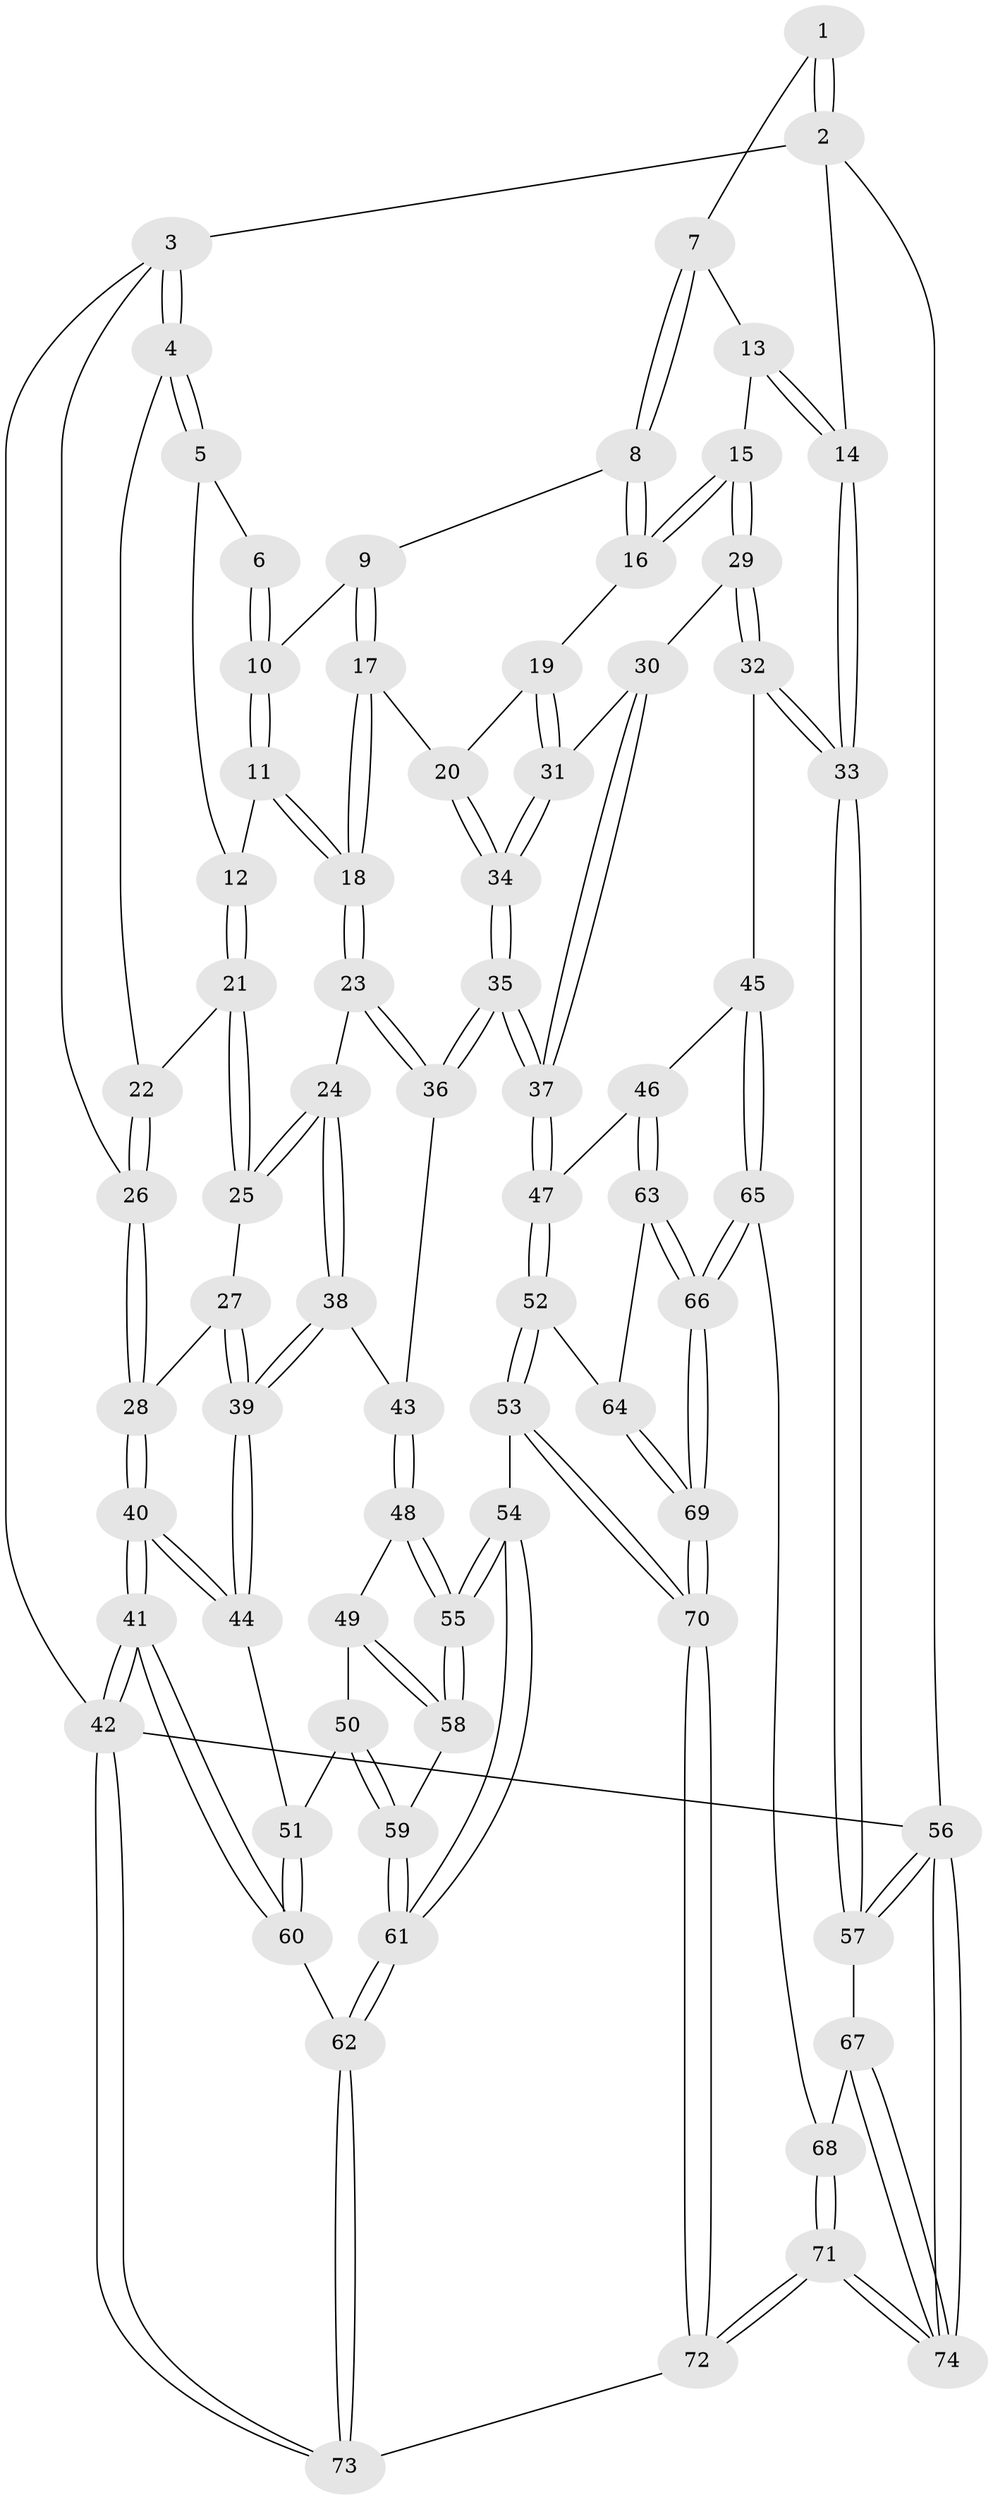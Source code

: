 // Generated by graph-tools (version 1.1) at 2025/12/02/27/25 16:12:00]
// undirected, 74 vertices, 182 edges
graph export_dot {
graph [start="1"]
  node [color=gray90,style=filled];
  1 [pos="+0.7373386645213857+0"];
  2 [pos="+1+0"];
  3 [pos="+0+0"];
  4 [pos="+0+0"];
  5 [pos="+0.22573733639145777+0"];
  6 [pos="+0.4761729933290949+0"];
  7 [pos="+0.7627741877840738+0.15659540154657187"];
  8 [pos="+0.6639853283566826+0.21195200821115054"];
  9 [pos="+0.5541782175338988+0.15614401080240473"];
  10 [pos="+0.5048461740053086+0.0553559452380928"];
  11 [pos="+0.3591461524596115+0.26518748883596893"];
  12 [pos="+0.2559486112388821+0.21152319062975844"];
  13 [pos="+0.8368116021896357+0.1919970832351857"];
  14 [pos="+1+0"];
  15 [pos="+0.8403995205496364+0.3185621400655373"];
  16 [pos="+0.6830998321503987+0.2898904958916276"];
  17 [pos="+0.49274951848194937+0.3216631094896613"];
  18 [pos="+0.4045256718731046+0.34092160732334426"];
  19 [pos="+0.6716942185412373+0.31455310014997584"];
  20 [pos="+0.5108061508719486+0.33644005665084453"];
  21 [pos="+0.19319169074624865+0.2889274701338507"];
  22 [pos="+0.16871258396041391+0.27771996176226943"];
  23 [pos="+0.38573139697756137+0.37345818904425115"];
  24 [pos="+0.22677389552723812+0.453249771434858"];
  25 [pos="+0.19191236755706528+0.32385535131412246"];
  26 [pos="+0+0.22014299534514395"];
  27 [pos="+0+0.3611224485436095"];
  28 [pos="+0+0.25422606129009506"];
  29 [pos="+0.9281954457396057+0.45183839158505645"];
  30 [pos="+0.7415572241638861+0.42296459078857235"];
  31 [pos="+0.6731063707592976+0.38061068720719987"];
  32 [pos="+1+0.5249221533658477"];
  33 [pos="+1+0.5339834350445254"];
  34 [pos="+0.5789593941906359+0.4615668321164603"];
  35 [pos="+0.5699356396269503+0.5336704121266248"];
  36 [pos="+0.4733914418068846+0.544629055210417"];
  37 [pos="+0.6148128637042506+0.5722483138028952"];
  38 [pos="+0.2090224510574732+0.49602079808881894"];
  39 [pos="+0.18407604451145498+0.5238240359181638"];
  40 [pos="+0+0.5326874553991306"];
  41 [pos="+0+0.9095124193117732"];
  42 [pos="+0+1"];
  43 [pos="+0.45427106273638257+0.559067913212499"];
  44 [pos="+0.17361806137406197+0.556904441687777"];
  45 [pos="+0.9153929251547293+0.5759516690764523"];
  46 [pos="+0.7762512915053937+0.6298035179150001"];
  47 [pos="+0.6431569137365668+0.6077648590907655"];
  48 [pos="+0.4334717364935105+0.6070005494134242"];
  49 [pos="+0.3122466112735212+0.6258184077267198"];
  50 [pos="+0.19813449335900038+0.6114947691353334"];
  51 [pos="+0.17604228849621414+0.5924936419820377"];
  52 [pos="+0.5809226757732431+0.7249141065431387"];
  53 [pos="+0.46699473269572617+0.8144714244992309"];
  54 [pos="+0.45755291618124505+0.81240380358336"];
  55 [pos="+0.42853084263366426+0.7286514559829776"];
  56 [pos="+1+1"];
  57 [pos="+1+0.7190175891068382"];
  58 [pos="+0.3968259475787442+0.7134973590646686"];
  59 [pos="+0.2377052389958855+0.6720245402326118"];
  60 [pos="+0+0.8224060815033176"];
  61 [pos="+0.30535625327230315+0.8812625489908961"];
  62 [pos="+0.2768529857434078+0.9135868076453141"];
  63 [pos="+0.7579257439012418+0.7468623230663601"];
  64 [pos="+0.6589790894685837+0.7849792604699921"];
  65 [pos="+0.8234637997845277+0.8617245168503999"];
  66 [pos="+0.7810382051070517+0.8676473280385621"];
  67 [pos="+1+0.8349479576291021"];
  68 [pos="+0.9206754260831768+0.8679884906610794"];
  69 [pos="+0.6953038722720112+0.961478226940847"];
  70 [pos="+0.6525575965539567+1"];
  71 [pos="+0.8115743101916503+1"];
  72 [pos="+0.6621309289036522+1"];
  73 [pos="+0.29318446352962935+1"];
  74 [pos="+0.8530778196298694+1"];
  1 -- 2;
  1 -- 2;
  1 -- 7;
  2 -- 3;
  2 -- 14;
  2 -- 56;
  3 -- 4;
  3 -- 4;
  3 -- 26;
  3 -- 42;
  4 -- 5;
  4 -- 5;
  4 -- 22;
  5 -- 6;
  5 -- 12;
  6 -- 10;
  6 -- 10;
  7 -- 8;
  7 -- 8;
  7 -- 13;
  8 -- 9;
  8 -- 16;
  8 -- 16;
  9 -- 10;
  9 -- 17;
  9 -- 17;
  10 -- 11;
  10 -- 11;
  11 -- 12;
  11 -- 18;
  11 -- 18;
  12 -- 21;
  12 -- 21;
  13 -- 14;
  13 -- 14;
  13 -- 15;
  14 -- 33;
  14 -- 33;
  15 -- 16;
  15 -- 16;
  15 -- 29;
  15 -- 29;
  16 -- 19;
  17 -- 18;
  17 -- 18;
  17 -- 20;
  18 -- 23;
  18 -- 23;
  19 -- 20;
  19 -- 31;
  19 -- 31;
  20 -- 34;
  20 -- 34;
  21 -- 22;
  21 -- 25;
  21 -- 25;
  22 -- 26;
  22 -- 26;
  23 -- 24;
  23 -- 36;
  23 -- 36;
  24 -- 25;
  24 -- 25;
  24 -- 38;
  24 -- 38;
  25 -- 27;
  26 -- 28;
  26 -- 28;
  27 -- 28;
  27 -- 39;
  27 -- 39;
  28 -- 40;
  28 -- 40;
  29 -- 30;
  29 -- 32;
  29 -- 32;
  30 -- 31;
  30 -- 37;
  30 -- 37;
  31 -- 34;
  31 -- 34;
  32 -- 33;
  32 -- 33;
  32 -- 45;
  33 -- 57;
  33 -- 57;
  34 -- 35;
  34 -- 35;
  35 -- 36;
  35 -- 36;
  35 -- 37;
  35 -- 37;
  36 -- 43;
  37 -- 47;
  37 -- 47;
  38 -- 39;
  38 -- 39;
  38 -- 43;
  39 -- 44;
  39 -- 44;
  40 -- 41;
  40 -- 41;
  40 -- 44;
  40 -- 44;
  41 -- 42;
  41 -- 42;
  41 -- 60;
  41 -- 60;
  42 -- 73;
  42 -- 73;
  42 -- 56;
  43 -- 48;
  43 -- 48;
  44 -- 51;
  45 -- 46;
  45 -- 65;
  45 -- 65;
  46 -- 47;
  46 -- 63;
  46 -- 63;
  47 -- 52;
  47 -- 52;
  48 -- 49;
  48 -- 55;
  48 -- 55;
  49 -- 50;
  49 -- 58;
  49 -- 58;
  50 -- 51;
  50 -- 59;
  50 -- 59;
  51 -- 60;
  51 -- 60;
  52 -- 53;
  52 -- 53;
  52 -- 64;
  53 -- 54;
  53 -- 70;
  53 -- 70;
  54 -- 55;
  54 -- 55;
  54 -- 61;
  54 -- 61;
  55 -- 58;
  55 -- 58;
  56 -- 57;
  56 -- 57;
  56 -- 74;
  56 -- 74;
  57 -- 67;
  58 -- 59;
  59 -- 61;
  59 -- 61;
  60 -- 62;
  61 -- 62;
  61 -- 62;
  62 -- 73;
  62 -- 73;
  63 -- 64;
  63 -- 66;
  63 -- 66;
  64 -- 69;
  64 -- 69;
  65 -- 66;
  65 -- 66;
  65 -- 68;
  66 -- 69;
  66 -- 69;
  67 -- 68;
  67 -- 74;
  67 -- 74;
  68 -- 71;
  68 -- 71;
  69 -- 70;
  69 -- 70;
  70 -- 72;
  70 -- 72;
  71 -- 72;
  71 -- 72;
  71 -- 74;
  71 -- 74;
  72 -- 73;
}
